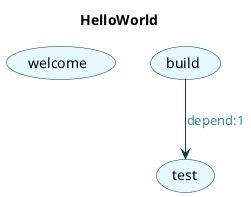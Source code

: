 @startuml

title HelloWorld
skinparam Arrow {
    Color #0C3A49
    FontColor #3787A6
}
skinparam Usecase {
    BackgroundColor #E6F9FE
    BorderColor #0C3A49
}

(welcome)
(test)
(build)

(build) --> (test) : depend:1
@enduml
